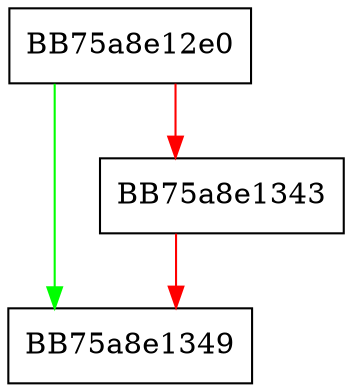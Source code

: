 digraph _Do_call {
  node [shape="box"];
  graph [splines=ortho];
  BB75a8e12e0 -> BB75a8e1349 [color="green"];
  BB75a8e12e0 -> BB75a8e1343 [color="red"];
  BB75a8e1343 -> BB75a8e1349 [color="red"];
}